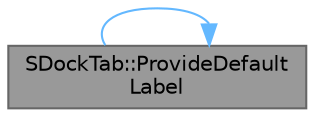 digraph "SDockTab::ProvideDefaultLabel"
{
 // INTERACTIVE_SVG=YES
 // LATEX_PDF_SIZE
  bgcolor="transparent";
  edge [fontname=Helvetica,fontsize=10,labelfontname=Helvetica,labelfontsize=10];
  node [fontname=Helvetica,fontsize=10,shape=box,height=0.2,width=0.4];
  rankdir="LR";
  Node1 [id="Node000001",label="SDockTab::ProvideDefault\lLabel",height=0.2,width=0.4,color="gray40", fillcolor="grey60", style="filled", fontcolor="black",tooltip="Provide a default tab label in case the spawner did not set one."];
  Node1 -> Node1 [id="edge1_Node000001_Node000001",color="steelblue1",style="solid",tooltip=" "];
}
